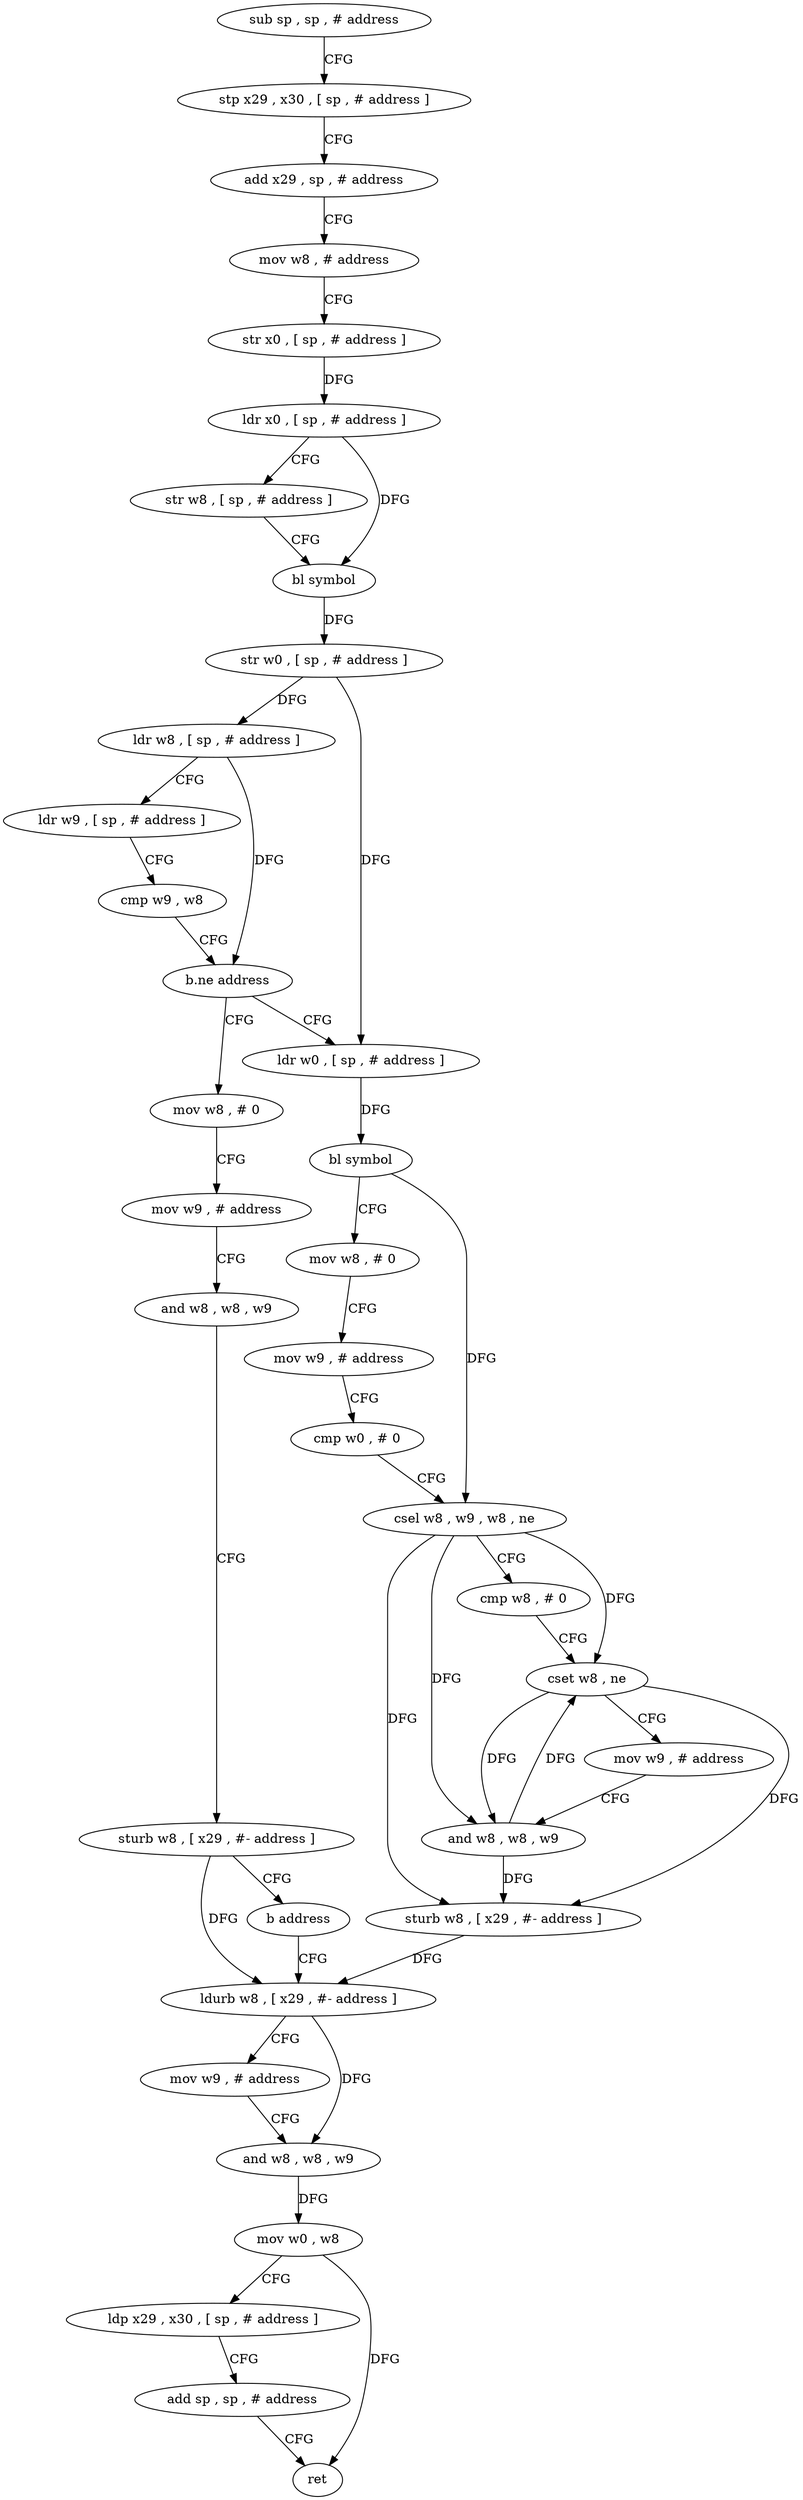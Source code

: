 digraph "func" {
"4288668" [label = "sub sp , sp , # address" ]
"4288672" [label = "stp x29 , x30 , [ sp , # address ]" ]
"4288676" [label = "add x29 , sp , # address" ]
"4288680" [label = "mov w8 , # address" ]
"4288684" [label = "str x0 , [ sp , # address ]" ]
"4288688" [label = "ldr x0 , [ sp , # address ]" ]
"4288692" [label = "str w8 , [ sp , # address ]" ]
"4288696" [label = "bl symbol" ]
"4288700" [label = "str w0 , [ sp , # address ]" ]
"4288704" [label = "ldr w8 , [ sp , # address ]" ]
"4288708" [label = "ldr w9 , [ sp , # address ]" ]
"4288712" [label = "cmp w9 , w8" ]
"4288716" [label = "b.ne address" ]
"4288740" [label = "ldr w0 , [ sp , # address ]" ]
"4288720" [label = "mov w8 , # 0" ]
"4288744" [label = "bl symbol" ]
"4288748" [label = "mov w8 , # 0" ]
"4288752" [label = "mov w9 , # address" ]
"4288756" [label = "cmp w0 , # 0" ]
"4288760" [label = "csel w8 , w9 , w8 , ne" ]
"4288764" [label = "cmp w8 , # 0" ]
"4288768" [label = "cset w8 , ne" ]
"4288772" [label = "mov w9 , # address" ]
"4288776" [label = "and w8 , w8 , w9" ]
"4288780" [label = "sturb w8 , [ x29 , #- address ]" ]
"4288784" [label = "ldurb w8 , [ x29 , #- address ]" ]
"4288724" [label = "mov w9 , # address" ]
"4288728" [label = "and w8 , w8 , w9" ]
"4288732" [label = "sturb w8 , [ x29 , #- address ]" ]
"4288736" [label = "b address" ]
"4288788" [label = "mov w9 , # address" ]
"4288792" [label = "and w8 , w8 , w9" ]
"4288796" [label = "mov w0 , w8" ]
"4288800" [label = "ldp x29 , x30 , [ sp , # address ]" ]
"4288804" [label = "add sp , sp , # address" ]
"4288808" [label = "ret" ]
"4288668" -> "4288672" [ label = "CFG" ]
"4288672" -> "4288676" [ label = "CFG" ]
"4288676" -> "4288680" [ label = "CFG" ]
"4288680" -> "4288684" [ label = "CFG" ]
"4288684" -> "4288688" [ label = "DFG" ]
"4288688" -> "4288692" [ label = "CFG" ]
"4288688" -> "4288696" [ label = "DFG" ]
"4288692" -> "4288696" [ label = "CFG" ]
"4288696" -> "4288700" [ label = "DFG" ]
"4288700" -> "4288704" [ label = "DFG" ]
"4288700" -> "4288740" [ label = "DFG" ]
"4288704" -> "4288708" [ label = "CFG" ]
"4288704" -> "4288716" [ label = "DFG" ]
"4288708" -> "4288712" [ label = "CFG" ]
"4288712" -> "4288716" [ label = "CFG" ]
"4288716" -> "4288740" [ label = "CFG" ]
"4288716" -> "4288720" [ label = "CFG" ]
"4288740" -> "4288744" [ label = "DFG" ]
"4288720" -> "4288724" [ label = "CFG" ]
"4288744" -> "4288748" [ label = "CFG" ]
"4288744" -> "4288760" [ label = "DFG" ]
"4288748" -> "4288752" [ label = "CFG" ]
"4288752" -> "4288756" [ label = "CFG" ]
"4288756" -> "4288760" [ label = "CFG" ]
"4288760" -> "4288764" [ label = "CFG" ]
"4288760" -> "4288768" [ label = "DFG" ]
"4288760" -> "4288776" [ label = "DFG" ]
"4288760" -> "4288780" [ label = "DFG" ]
"4288764" -> "4288768" [ label = "CFG" ]
"4288768" -> "4288772" [ label = "CFG" ]
"4288768" -> "4288776" [ label = "DFG" ]
"4288768" -> "4288780" [ label = "DFG" ]
"4288772" -> "4288776" [ label = "CFG" ]
"4288776" -> "4288780" [ label = "DFG" ]
"4288776" -> "4288768" [ label = "DFG" ]
"4288780" -> "4288784" [ label = "DFG" ]
"4288784" -> "4288788" [ label = "CFG" ]
"4288784" -> "4288792" [ label = "DFG" ]
"4288724" -> "4288728" [ label = "CFG" ]
"4288728" -> "4288732" [ label = "CFG" ]
"4288732" -> "4288736" [ label = "CFG" ]
"4288732" -> "4288784" [ label = "DFG" ]
"4288736" -> "4288784" [ label = "CFG" ]
"4288788" -> "4288792" [ label = "CFG" ]
"4288792" -> "4288796" [ label = "DFG" ]
"4288796" -> "4288800" [ label = "CFG" ]
"4288796" -> "4288808" [ label = "DFG" ]
"4288800" -> "4288804" [ label = "CFG" ]
"4288804" -> "4288808" [ label = "CFG" ]
}

